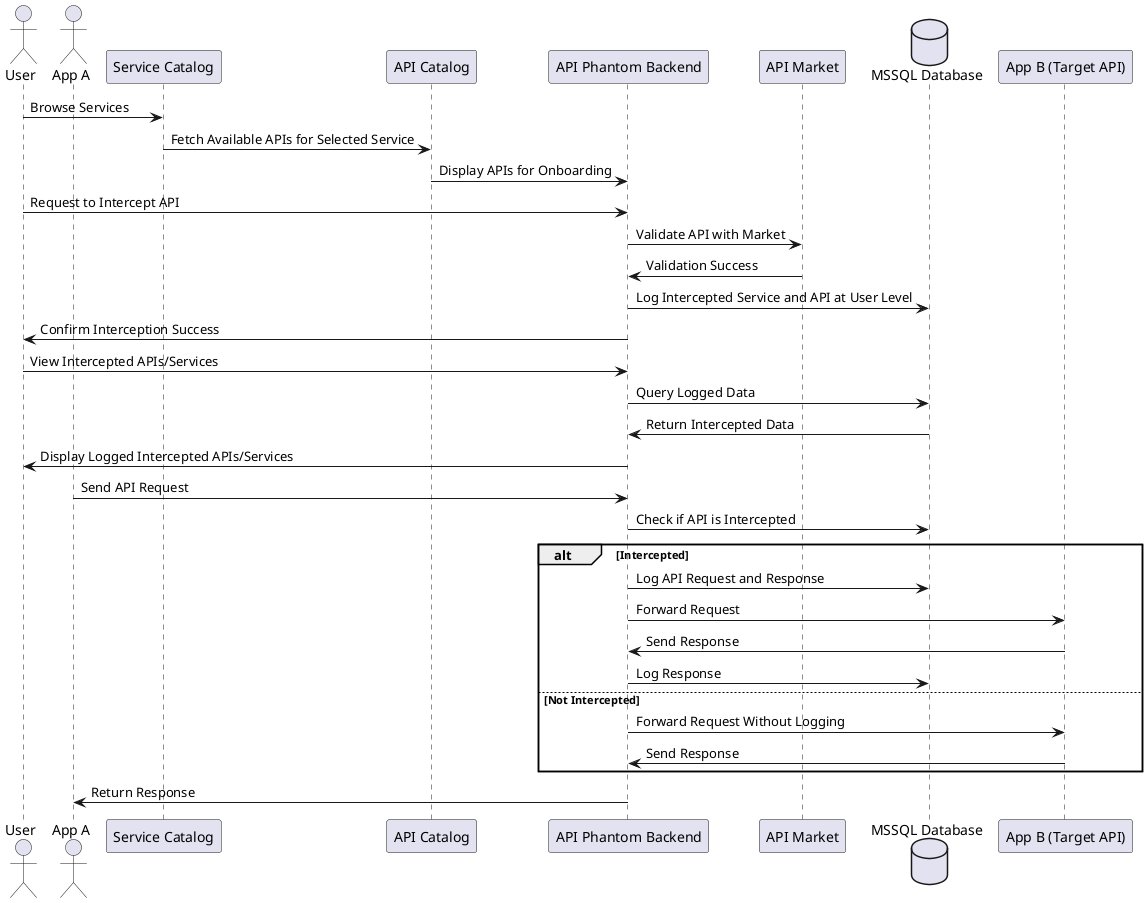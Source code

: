 @startuml
actor User
actor "App A" as AppA
participant "Service Catalog" as ServiceCatalog
participant "API Catalog" as ApiCatalog
participant "API Phantom Backend" as Backend
participant "API Market" as ApiMarket
database "MSSQL Database" as Database
participant "App B (Target API)" as AppB

User -> ServiceCatalog: Browse Services
ServiceCatalog -> ApiCatalog: Fetch Available APIs for Selected Service
ApiCatalog -> Backend: Display APIs for Onboarding
User -> Backend: Request to Intercept API
Backend -> ApiMarket: Validate API with Market
ApiMarket -> Backend: Validation Success
Backend -> Database: Log Intercepted Service and API at User Level
Backend -> User: Confirm Interception Success

User -> Backend: View Intercepted APIs/Services
Backend -> Database: Query Logged Data
Database -> Backend: Return Intercepted Data
Backend -> User: Display Logged Intercepted APIs/Services

AppA -> Backend: Send API Request
Backend -> Database: Check if API is Intercepted
alt Intercepted
    Backend -> Database: Log API Request and Response
    Backend -> AppB: Forward Request
    AppB -> Backend: Send Response
    Backend -> Database: Log Response
else Not Intercepted
    Backend -> AppB: Forward Request Without Logging
    AppB -> Backend: Send Response
end
Backend -> AppA: Return Response
@enduml
